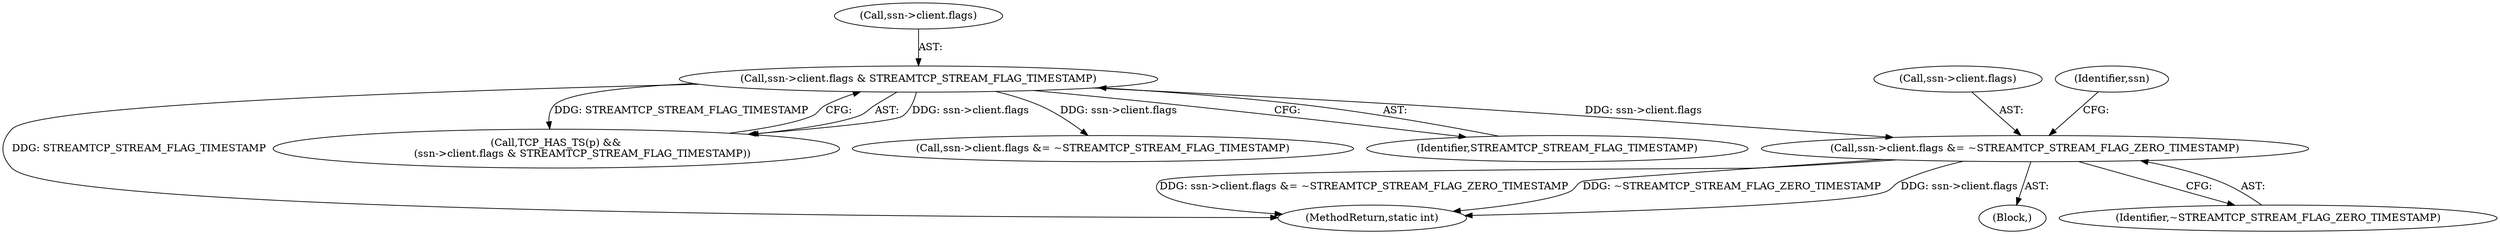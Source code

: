 digraph "0_suricata_843d0b7a10bb45627f94764a6c5d468a24143345_1@pointer" {
"1001090" [label="(Call,ssn->client.flags &= ~STREAMTCP_STREAM_FLAG_ZERO_TIMESTAMP)"];
"1001050" [label="(Call,ssn->client.flags & STREAMTCP_STREAM_FLAG_TIMESTAMP)"];
"1001050" [label="(Call,ssn->client.flags & STREAMTCP_STREAM_FLAG_TIMESTAMP)"];
"1001047" [label="(Call,TCP_HAS_TS(p) &&\n                (ssn->client.flags & STREAMTCP_STREAM_FLAG_TIMESTAMP))"];
"1001128" [label="(MethodReturn,static int)"];
"1001091" [label="(Call,ssn->client.flags)"];
"1001082" [label="(Block,)"];
"1001090" [label="(Call,ssn->client.flags &= ~STREAMTCP_STREAM_FLAG_ZERO_TIMESTAMP)"];
"1001051" [label="(Call,ssn->client.flags)"];
"1001063" [label="(Call,ssn->client.flags &= ~STREAMTCP_STREAM_FLAG_TIMESTAMP)"];
"1001100" [label="(Identifier,ssn)"];
"1001056" [label="(Identifier,STREAMTCP_STREAM_FLAG_TIMESTAMP)"];
"1001096" [label="(Identifier,~STREAMTCP_STREAM_FLAG_ZERO_TIMESTAMP)"];
"1001090" -> "1001082"  [label="AST: "];
"1001090" -> "1001096"  [label="CFG: "];
"1001091" -> "1001090"  [label="AST: "];
"1001096" -> "1001090"  [label="AST: "];
"1001100" -> "1001090"  [label="CFG: "];
"1001090" -> "1001128"  [label="DDG: ssn->client.flags"];
"1001090" -> "1001128"  [label="DDG: ssn->client.flags &= ~STREAMTCP_STREAM_FLAG_ZERO_TIMESTAMP"];
"1001090" -> "1001128"  [label="DDG: ~STREAMTCP_STREAM_FLAG_ZERO_TIMESTAMP"];
"1001050" -> "1001090"  [label="DDG: ssn->client.flags"];
"1001050" -> "1001047"  [label="AST: "];
"1001050" -> "1001056"  [label="CFG: "];
"1001051" -> "1001050"  [label="AST: "];
"1001056" -> "1001050"  [label="AST: "];
"1001047" -> "1001050"  [label="CFG: "];
"1001050" -> "1001128"  [label="DDG: STREAMTCP_STREAM_FLAG_TIMESTAMP"];
"1001050" -> "1001047"  [label="DDG: ssn->client.flags"];
"1001050" -> "1001047"  [label="DDG: STREAMTCP_STREAM_FLAG_TIMESTAMP"];
"1001050" -> "1001063"  [label="DDG: ssn->client.flags"];
}
